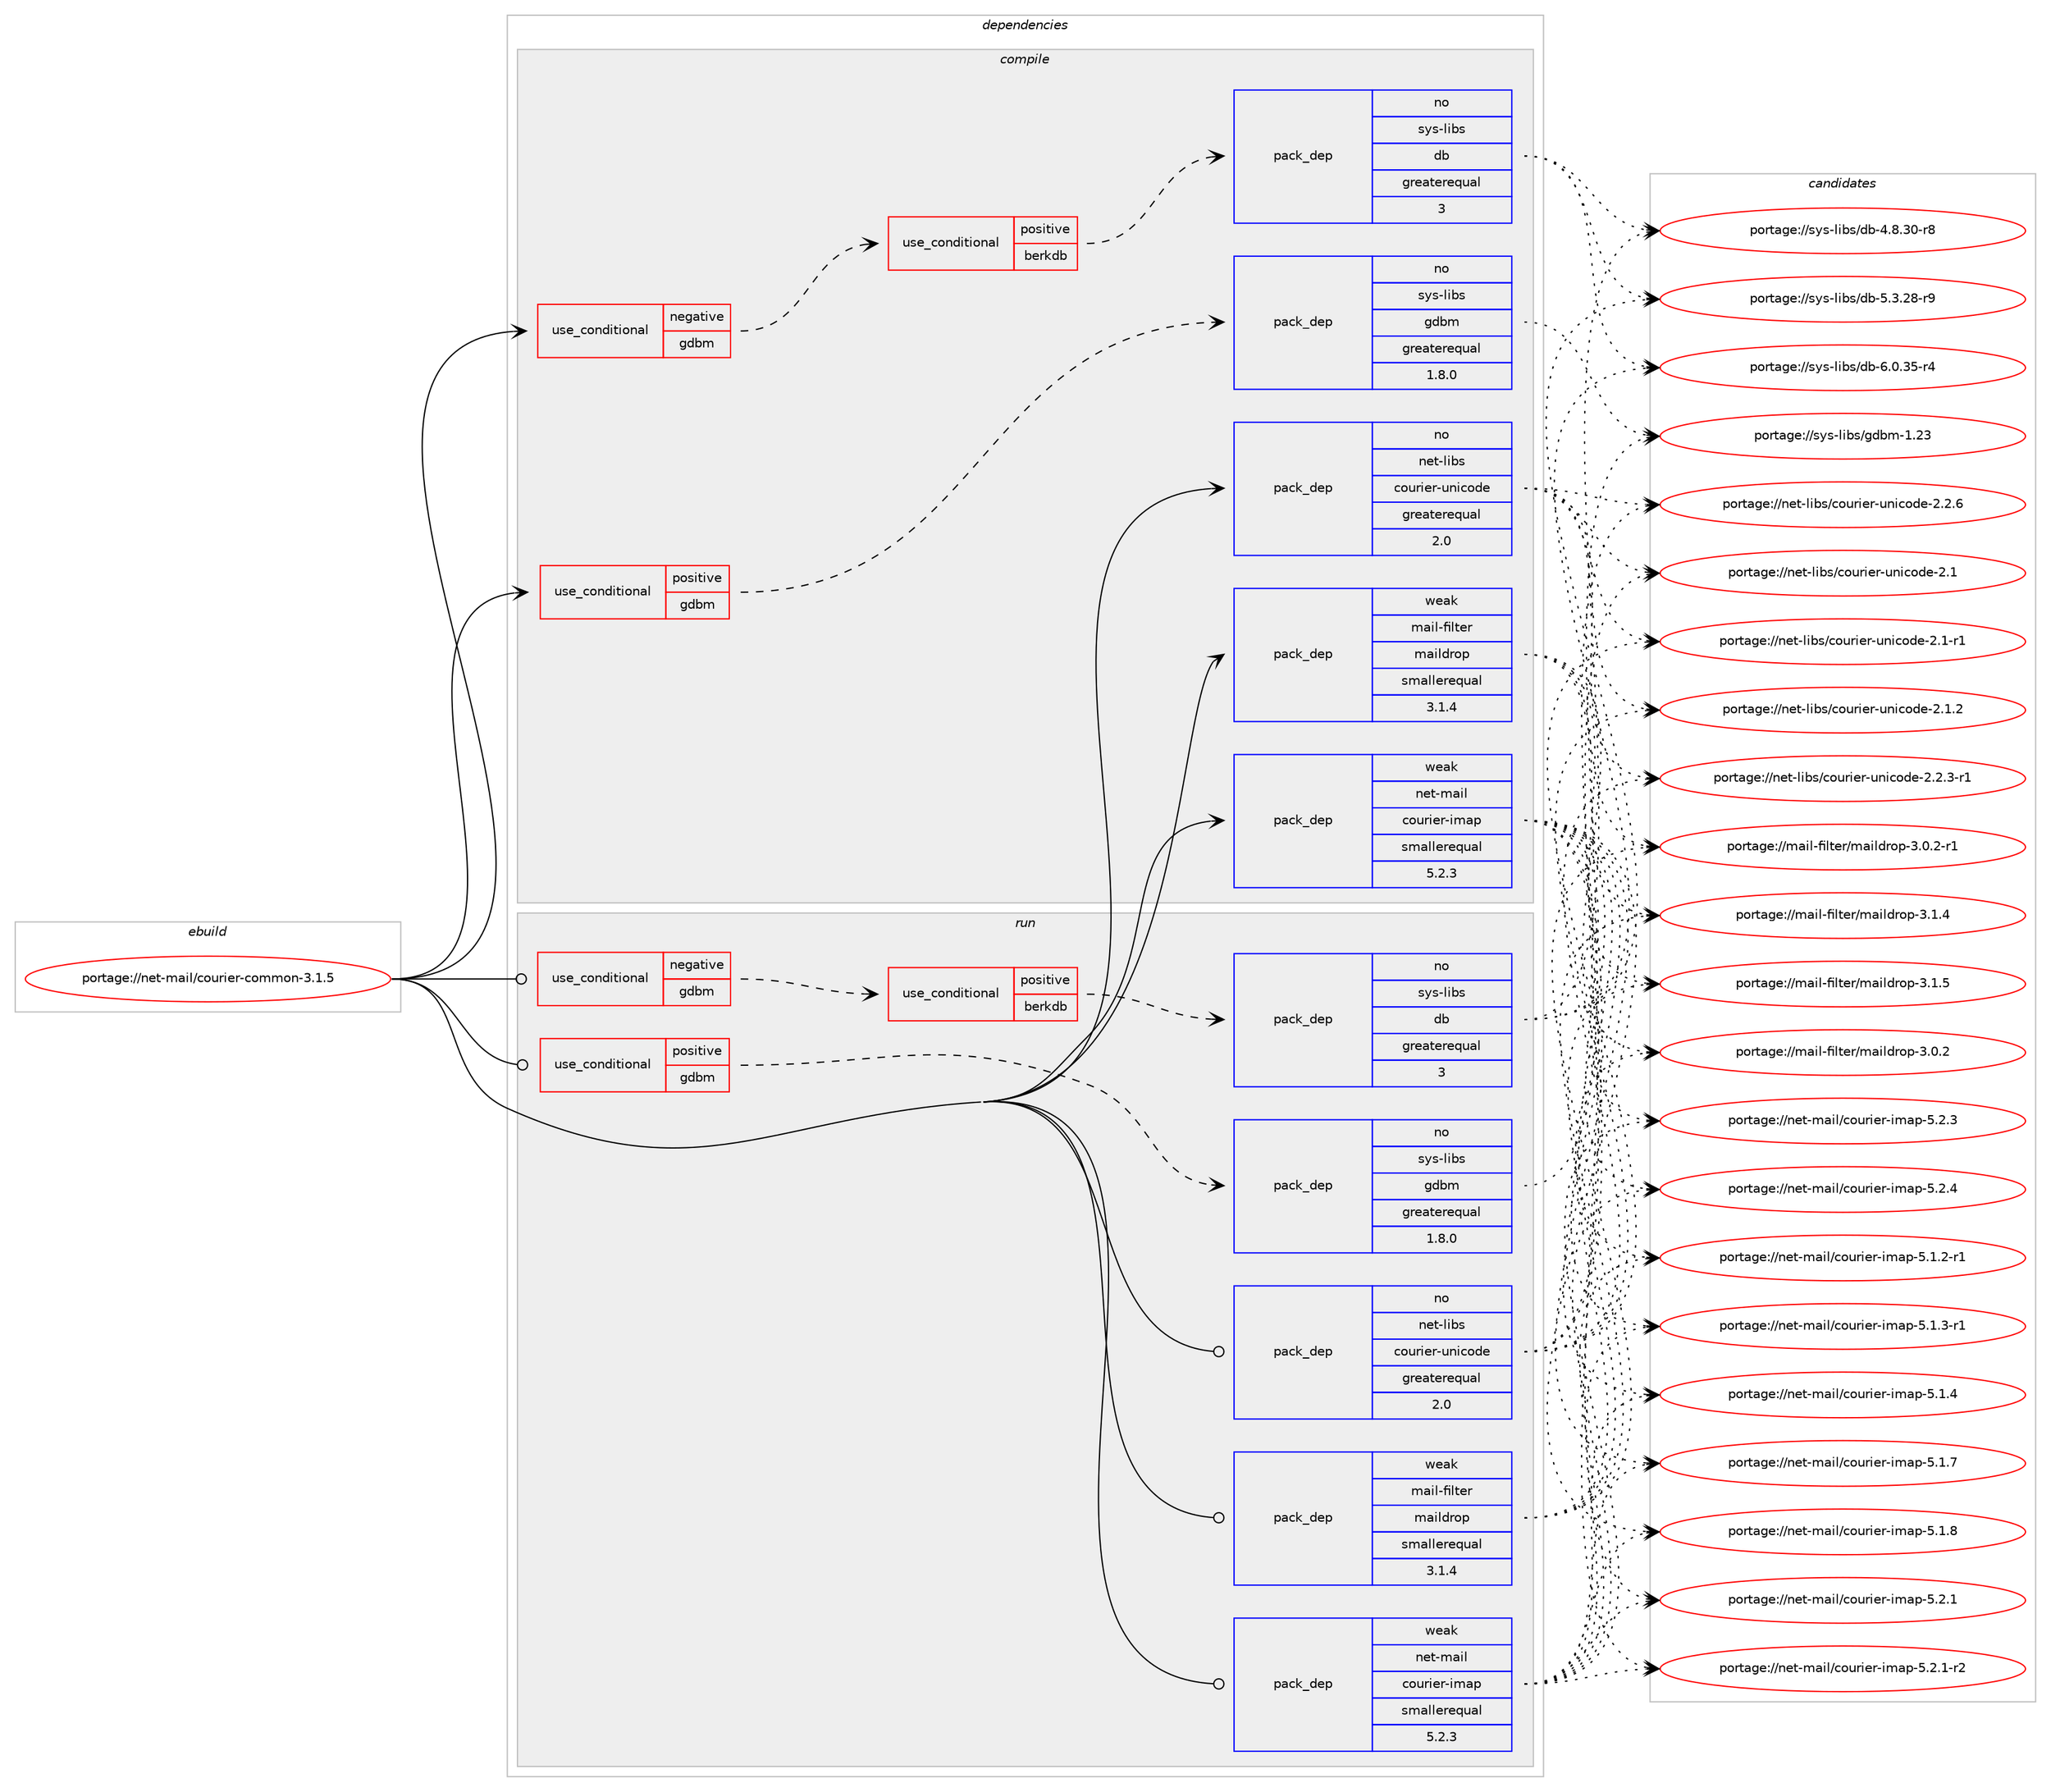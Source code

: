 digraph prolog {

# *************
# Graph options
# *************

newrank=true;
concentrate=true;
compound=true;
graph [rankdir=LR,fontname=Helvetica,fontsize=10,ranksep=1.5];#, ranksep=2.5, nodesep=0.2];
edge  [arrowhead=vee];
node  [fontname=Helvetica,fontsize=10];

# **********
# The ebuild
# **********

subgraph cluster_leftcol {
color=gray;
rank=same;
label=<<i>ebuild</i>>;
id [label="portage://net-mail/courier-common-3.1.5", color=red, width=4, href="../net-mail/courier-common-3.1.5.svg"];
}

# ****************
# The dependencies
# ****************

subgraph cluster_midcol {
color=gray;
label=<<i>dependencies</i>>;
subgraph cluster_compile {
fillcolor="#eeeeee";
style=filled;
label=<<i>compile</i>>;
subgraph cond891 {
dependency1247 [label=<<TABLE BORDER="0" CELLBORDER="1" CELLSPACING="0" CELLPADDING="4"><TR><TD ROWSPAN="3" CELLPADDING="10">use_conditional</TD></TR><TR><TD>negative</TD></TR><TR><TD>gdbm</TD></TR></TABLE>>, shape=none, color=red];
subgraph cond892 {
dependency1248 [label=<<TABLE BORDER="0" CELLBORDER="1" CELLSPACING="0" CELLPADDING="4"><TR><TD ROWSPAN="3" CELLPADDING="10">use_conditional</TD></TR><TR><TD>positive</TD></TR><TR><TD>berkdb</TD></TR></TABLE>>, shape=none, color=red];
subgraph pack350 {
dependency1249 [label=<<TABLE BORDER="0" CELLBORDER="1" CELLSPACING="0" CELLPADDING="4" WIDTH="220"><TR><TD ROWSPAN="6" CELLPADDING="30">pack_dep</TD></TR><TR><TD WIDTH="110">no</TD></TR><TR><TD>sys-libs</TD></TR><TR><TD>db</TD></TR><TR><TD>greaterequal</TD></TR><TR><TD>3</TD></TR></TABLE>>, shape=none, color=blue];
}
dependency1248:e -> dependency1249:w [weight=20,style="dashed",arrowhead="vee"];
}
dependency1247:e -> dependency1248:w [weight=20,style="dashed",arrowhead="vee"];
}
id:e -> dependency1247:w [weight=20,style="solid",arrowhead="vee"];
subgraph cond893 {
dependency1250 [label=<<TABLE BORDER="0" CELLBORDER="1" CELLSPACING="0" CELLPADDING="4"><TR><TD ROWSPAN="3" CELLPADDING="10">use_conditional</TD></TR><TR><TD>positive</TD></TR><TR><TD>gdbm</TD></TR></TABLE>>, shape=none, color=red];
subgraph pack351 {
dependency1251 [label=<<TABLE BORDER="0" CELLBORDER="1" CELLSPACING="0" CELLPADDING="4" WIDTH="220"><TR><TD ROWSPAN="6" CELLPADDING="30">pack_dep</TD></TR><TR><TD WIDTH="110">no</TD></TR><TR><TD>sys-libs</TD></TR><TR><TD>gdbm</TD></TR><TR><TD>greaterequal</TD></TR><TR><TD>1.8.0</TD></TR></TABLE>>, shape=none, color=blue];
}
dependency1250:e -> dependency1251:w [weight=20,style="dashed",arrowhead="vee"];
}
id:e -> dependency1250:w [weight=20,style="solid",arrowhead="vee"];
subgraph pack352 {
dependency1252 [label=<<TABLE BORDER="0" CELLBORDER="1" CELLSPACING="0" CELLPADDING="4" WIDTH="220"><TR><TD ROWSPAN="6" CELLPADDING="30">pack_dep</TD></TR><TR><TD WIDTH="110">no</TD></TR><TR><TD>net-libs</TD></TR><TR><TD>courier-unicode</TD></TR><TR><TD>greaterequal</TD></TR><TR><TD>2.0</TD></TR></TABLE>>, shape=none, color=blue];
}
id:e -> dependency1252:w [weight=20,style="solid",arrowhead="vee"];
subgraph pack353 {
dependency1253 [label=<<TABLE BORDER="0" CELLBORDER="1" CELLSPACING="0" CELLPADDING="4" WIDTH="220"><TR><TD ROWSPAN="6" CELLPADDING="30">pack_dep</TD></TR><TR><TD WIDTH="110">weak</TD></TR><TR><TD>mail-filter</TD></TR><TR><TD>maildrop</TD></TR><TR><TD>smallerequal</TD></TR><TR><TD>3.1.4</TD></TR></TABLE>>, shape=none, color=blue];
}
id:e -> dependency1253:w [weight=20,style="solid",arrowhead="vee"];
# *** BEGIN UNKNOWN DEPENDENCY TYPE (TODO) ***
# id -> package_dependency(portage://net-mail/courier-common-3.1.5,install,weak,mail-mta,courier,none,[,,],[],[])
# *** END UNKNOWN DEPENDENCY TYPE (TODO) ***

subgraph pack354 {
dependency1254 [label=<<TABLE BORDER="0" CELLBORDER="1" CELLSPACING="0" CELLPADDING="4" WIDTH="220"><TR><TD ROWSPAN="6" CELLPADDING="30">pack_dep</TD></TR><TR><TD WIDTH="110">weak</TD></TR><TR><TD>net-mail</TD></TR><TR><TD>courier-imap</TD></TR><TR><TD>smallerequal</TD></TR><TR><TD>5.2.3</TD></TR></TABLE>>, shape=none, color=blue];
}
id:e -> dependency1254:w [weight=20,style="solid",arrowhead="vee"];
# *** BEGIN UNKNOWN DEPENDENCY TYPE (TODO) ***
# id -> package_dependency(portage://net-mail/courier-common-3.1.5,install,weak,net-mail,courier-makedat,none,[,,],[],[])
# *** END UNKNOWN DEPENDENCY TYPE (TODO) ***

}
subgraph cluster_compileandrun {
fillcolor="#eeeeee";
style=filled;
label=<<i>compile and run</i>>;
}
subgraph cluster_run {
fillcolor="#eeeeee";
style=filled;
label=<<i>run</i>>;
subgraph cond894 {
dependency1255 [label=<<TABLE BORDER="0" CELLBORDER="1" CELLSPACING="0" CELLPADDING="4"><TR><TD ROWSPAN="3" CELLPADDING="10">use_conditional</TD></TR><TR><TD>negative</TD></TR><TR><TD>gdbm</TD></TR></TABLE>>, shape=none, color=red];
subgraph cond895 {
dependency1256 [label=<<TABLE BORDER="0" CELLBORDER="1" CELLSPACING="0" CELLPADDING="4"><TR><TD ROWSPAN="3" CELLPADDING="10">use_conditional</TD></TR><TR><TD>positive</TD></TR><TR><TD>berkdb</TD></TR></TABLE>>, shape=none, color=red];
subgraph pack355 {
dependency1257 [label=<<TABLE BORDER="0" CELLBORDER="1" CELLSPACING="0" CELLPADDING="4" WIDTH="220"><TR><TD ROWSPAN="6" CELLPADDING="30">pack_dep</TD></TR><TR><TD WIDTH="110">no</TD></TR><TR><TD>sys-libs</TD></TR><TR><TD>db</TD></TR><TR><TD>greaterequal</TD></TR><TR><TD>3</TD></TR></TABLE>>, shape=none, color=blue];
}
dependency1256:e -> dependency1257:w [weight=20,style="dashed",arrowhead="vee"];
}
dependency1255:e -> dependency1256:w [weight=20,style="dashed",arrowhead="vee"];
}
id:e -> dependency1255:w [weight=20,style="solid",arrowhead="odot"];
subgraph cond896 {
dependency1258 [label=<<TABLE BORDER="0" CELLBORDER="1" CELLSPACING="0" CELLPADDING="4"><TR><TD ROWSPAN="3" CELLPADDING="10">use_conditional</TD></TR><TR><TD>positive</TD></TR><TR><TD>gdbm</TD></TR></TABLE>>, shape=none, color=red];
subgraph pack356 {
dependency1259 [label=<<TABLE BORDER="0" CELLBORDER="1" CELLSPACING="0" CELLPADDING="4" WIDTH="220"><TR><TD ROWSPAN="6" CELLPADDING="30">pack_dep</TD></TR><TR><TD WIDTH="110">no</TD></TR><TR><TD>sys-libs</TD></TR><TR><TD>gdbm</TD></TR><TR><TD>greaterequal</TD></TR><TR><TD>1.8.0</TD></TR></TABLE>>, shape=none, color=blue];
}
dependency1258:e -> dependency1259:w [weight=20,style="dashed",arrowhead="vee"];
}
id:e -> dependency1258:w [weight=20,style="solid",arrowhead="odot"];
subgraph pack357 {
dependency1260 [label=<<TABLE BORDER="0" CELLBORDER="1" CELLSPACING="0" CELLPADDING="4" WIDTH="220"><TR><TD ROWSPAN="6" CELLPADDING="30">pack_dep</TD></TR><TR><TD WIDTH="110">no</TD></TR><TR><TD>net-libs</TD></TR><TR><TD>courier-unicode</TD></TR><TR><TD>greaterequal</TD></TR><TR><TD>2.0</TD></TR></TABLE>>, shape=none, color=blue];
}
id:e -> dependency1260:w [weight=20,style="solid",arrowhead="odot"];
subgraph pack358 {
dependency1261 [label=<<TABLE BORDER="0" CELLBORDER="1" CELLSPACING="0" CELLPADDING="4" WIDTH="220"><TR><TD ROWSPAN="6" CELLPADDING="30">pack_dep</TD></TR><TR><TD WIDTH="110">weak</TD></TR><TR><TD>mail-filter</TD></TR><TR><TD>maildrop</TD></TR><TR><TD>smallerequal</TD></TR><TR><TD>3.1.4</TD></TR></TABLE>>, shape=none, color=blue];
}
id:e -> dependency1261:w [weight=20,style="solid",arrowhead="odot"];
# *** BEGIN UNKNOWN DEPENDENCY TYPE (TODO) ***
# id -> package_dependency(portage://net-mail/courier-common-3.1.5,run,weak,mail-mta,courier,none,[,,],[],[])
# *** END UNKNOWN DEPENDENCY TYPE (TODO) ***

subgraph pack359 {
dependency1262 [label=<<TABLE BORDER="0" CELLBORDER="1" CELLSPACING="0" CELLPADDING="4" WIDTH="220"><TR><TD ROWSPAN="6" CELLPADDING="30">pack_dep</TD></TR><TR><TD WIDTH="110">weak</TD></TR><TR><TD>net-mail</TD></TR><TR><TD>courier-imap</TD></TR><TR><TD>smallerequal</TD></TR><TR><TD>5.2.3</TD></TR></TABLE>>, shape=none, color=blue];
}
id:e -> dependency1262:w [weight=20,style="solid",arrowhead="odot"];
# *** BEGIN UNKNOWN DEPENDENCY TYPE (TODO) ***
# id -> package_dependency(portage://net-mail/courier-common-3.1.5,run,weak,net-mail,courier-makedat,none,[,,],[],[])
# *** END UNKNOWN DEPENDENCY TYPE (TODO) ***

}
}

# **************
# The candidates
# **************

subgraph cluster_choices {
rank=same;
color=gray;
label=<<i>candidates</i>>;

subgraph choice350 {
color=black;
nodesep=1;
choice11512111545108105981154710098455246564651484511456 [label="portage://sys-libs/db-4.8.30-r8", color=red, width=4,href="../sys-libs/db-4.8.30-r8.svg"];
choice11512111545108105981154710098455346514650564511457 [label="portage://sys-libs/db-5.3.28-r9", color=red, width=4,href="../sys-libs/db-5.3.28-r9.svg"];
choice11512111545108105981154710098455446484651534511452 [label="portage://sys-libs/db-6.0.35-r4", color=red, width=4,href="../sys-libs/db-6.0.35-r4.svg"];
dependency1249:e -> choice11512111545108105981154710098455246564651484511456:w [style=dotted,weight="100"];
dependency1249:e -> choice11512111545108105981154710098455346514650564511457:w [style=dotted,weight="100"];
dependency1249:e -> choice11512111545108105981154710098455446484651534511452:w [style=dotted,weight="100"];
}
subgraph choice351 {
color=black;
nodesep=1;
choice115121115451081059811547103100981094549465051 [label="portage://sys-libs/gdbm-1.23", color=red, width=4,href="../sys-libs/gdbm-1.23.svg"];
dependency1251:e -> choice115121115451081059811547103100981094549465051:w [style=dotted,weight="100"];
}
subgraph choice352 {
color=black;
nodesep=1;
choice11010111645108105981154799111117114105101114451171101059911110010145504649 [label="portage://net-libs/courier-unicode-2.1", color=red, width=4,href="../net-libs/courier-unicode-2.1.svg"];
choice110101116451081059811547991111171141051011144511711010599111100101455046494511449 [label="portage://net-libs/courier-unicode-2.1-r1", color=red, width=4,href="../net-libs/courier-unicode-2.1-r1.svg"];
choice110101116451081059811547991111171141051011144511711010599111100101455046494650 [label="portage://net-libs/courier-unicode-2.1.2", color=red, width=4,href="../net-libs/courier-unicode-2.1.2.svg"];
choice1101011164510810598115479911111711410510111445117110105991111001014550465046514511449 [label="portage://net-libs/courier-unicode-2.2.3-r1", color=red, width=4,href="../net-libs/courier-unicode-2.2.3-r1.svg"];
choice110101116451081059811547991111171141051011144511711010599111100101455046504654 [label="portage://net-libs/courier-unicode-2.2.6", color=red, width=4,href="../net-libs/courier-unicode-2.2.6.svg"];
dependency1252:e -> choice11010111645108105981154799111117114105101114451171101059911110010145504649:w [style=dotted,weight="100"];
dependency1252:e -> choice110101116451081059811547991111171141051011144511711010599111100101455046494511449:w [style=dotted,weight="100"];
dependency1252:e -> choice110101116451081059811547991111171141051011144511711010599111100101455046494650:w [style=dotted,weight="100"];
dependency1252:e -> choice1101011164510810598115479911111711410510111445117110105991111001014550465046514511449:w [style=dotted,weight="100"];
dependency1252:e -> choice110101116451081059811547991111171141051011144511711010599111100101455046504654:w [style=dotted,weight="100"];
}
subgraph choice353 {
color=black;
nodesep=1;
choice10997105108451021051081161011144710997105108100114111112455146484650 [label="portage://mail-filter/maildrop-3.0.2", color=red, width=4,href="../mail-filter/maildrop-3.0.2.svg"];
choice109971051084510210510811610111447109971051081001141111124551464846504511449 [label="portage://mail-filter/maildrop-3.0.2-r1", color=red, width=4,href="../mail-filter/maildrop-3.0.2-r1.svg"];
choice10997105108451021051081161011144710997105108100114111112455146494652 [label="portage://mail-filter/maildrop-3.1.4", color=red, width=4,href="../mail-filter/maildrop-3.1.4.svg"];
choice10997105108451021051081161011144710997105108100114111112455146494653 [label="portage://mail-filter/maildrop-3.1.5", color=red, width=4,href="../mail-filter/maildrop-3.1.5.svg"];
dependency1253:e -> choice10997105108451021051081161011144710997105108100114111112455146484650:w [style=dotted,weight="100"];
dependency1253:e -> choice109971051084510210510811610111447109971051081001141111124551464846504511449:w [style=dotted,weight="100"];
dependency1253:e -> choice10997105108451021051081161011144710997105108100114111112455146494652:w [style=dotted,weight="100"];
dependency1253:e -> choice10997105108451021051081161011144710997105108100114111112455146494653:w [style=dotted,weight="100"];
}
subgraph choice354 {
color=black;
nodesep=1;
choice1101011164510997105108479911111711410510111445105109971124553464946504511449 [label="portage://net-mail/courier-imap-5.1.2-r1", color=red, width=4,href="../net-mail/courier-imap-5.1.2-r1.svg"];
choice1101011164510997105108479911111711410510111445105109971124553464946514511449 [label="portage://net-mail/courier-imap-5.1.3-r1", color=red, width=4,href="../net-mail/courier-imap-5.1.3-r1.svg"];
choice110101116451099710510847991111171141051011144510510997112455346494652 [label="portage://net-mail/courier-imap-5.1.4", color=red, width=4,href="../net-mail/courier-imap-5.1.4.svg"];
choice110101116451099710510847991111171141051011144510510997112455346494655 [label="portage://net-mail/courier-imap-5.1.7", color=red, width=4,href="../net-mail/courier-imap-5.1.7.svg"];
choice110101116451099710510847991111171141051011144510510997112455346494656 [label="portage://net-mail/courier-imap-5.1.8", color=red, width=4,href="../net-mail/courier-imap-5.1.8.svg"];
choice110101116451099710510847991111171141051011144510510997112455346504649 [label="portage://net-mail/courier-imap-5.2.1", color=red, width=4,href="../net-mail/courier-imap-5.2.1.svg"];
choice1101011164510997105108479911111711410510111445105109971124553465046494511450 [label="portage://net-mail/courier-imap-5.2.1-r2", color=red, width=4,href="../net-mail/courier-imap-5.2.1-r2.svg"];
choice110101116451099710510847991111171141051011144510510997112455346504651 [label="portage://net-mail/courier-imap-5.2.3", color=red, width=4,href="../net-mail/courier-imap-5.2.3.svg"];
choice110101116451099710510847991111171141051011144510510997112455346504652 [label="portage://net-mail/courier-imap-5.2.4", color=red, width=4,href="../net-mail/courier-imap-5.2.4.svg"];
dependency1254:e -> choice1101011164510997105108479911111711410510111445105109971124553464946504511449:w [style=dotted,weight="100"];
dependency1254:e -> choice1101011164510997105108479911111711410510111445105109971124553464946514511449:w [style=dotted,weight="100"];
dependency1254:e -> choice110101116451099710510847991111171141051011144510510997112455346494652:w [style=dotted,weight="100"];
dependency1254:e -> choice110101116451099710510847991111171141051011144510510997112455346494655:w [style=dotted,weight="100"];
dependency1254:e -> choice110101116451099710510847991111171141051011144510510997112455346494656:w [style=dotted,weight="100"];
dependency1254:e -> choice110101116451099710510847991111171141051011144510510997112455346504649:w [style=dotted,weight="100"];
dependency1254:e -> choice1101011164510997105108479911111711410510111445105109971124553465046494511450:w [style=dotted,weight="100"];
dependency1254:e -> choice110101116451099710510847991111171141051011144510510997112455346504651:w [style=dotted,weight="100"];
dependency1254:e -> choice110101116451099710510847991111171141051011144510510997112455346504652:w [style=dotted,weight="100"];
}
subgraph choice355 {
color=black;
nodesep=1;
choice11512111545108105981154710098455246564651484511456 [label="portage://sys-libs/db-4.8.30-r8", color=red, width=4,href="../sys-libs/db-4.8.30-r8.svg"];
choice11512111545108105981154710098455346514650564511457 [label="portage://sys-libs/db-5.3.28-r9", color=red, width=4,href="../sys-libs/db-5.3.28-r9.svg"];
choice11512111545108105981154710098455446484651534511452 [label="portage://sys-libs/db-6.0.35-r4", color=red, width=4,href="../sys-libs/db-6.0.35-r4.svg"];
dependency1257:e -> choice11512111545108105981154710098455246564651484511456:w [style=dotted,weight="100"];
dependency1257:e -> choice11512111545108105981154710098455346514650564511457:w [style=dotted,weight="100"];
dependency1257:e -> choice11512111545108105981154710098455446484651534511452:w [style=dotted,weight="100"];
}
subgraph choice356 {
color=black;
nodesep=1;
choice115121115451081059811547103100981094549465051 [label="portage://sys-libs/gdbm-1.23", color=red, width=4,href="../sys-libs/gdbm-1.23.svg"];
dependency1259:e -> choice115121115451081059811547103100981094549465051:w [style=dotted,weight="100"];
}
subgraph choice357 {
color=black;
nodesep=1;
choice11010111645108105981154799111117114105101114451171101059911110010145504649 [label="portage://net-libs/courier-unicode-2.1", color=red, width=4,href="../net-libs/courier-unicode-2.1.svg"];
choice110101116451081059811547991111171141051011144511711010599111100101455046494511449 [label="portage://net-libs/courier-unicode-2.1-r1", color=red, width=4,href="../net-libs/courier-unicode-2.1-r1.svg"];
choice110101116451081059811547991111171141051011144511711010599111100101455046494650 [label="portage://net-libs/courier-unicode-2.1.2", color=red, width=4,href="../net-libs/courier-unicode-2.1.2.svg"];
choice1101011164510810598115479911111711410510111445117110105991111001014550465046514511449 [label="portage://net-libs/courier-unicode-2.2.3-r1", color=red, width=4,href="../net-libs/courier-unicode-2.2.3-r1.svg"];
choice110101116451081059811547991111171141051011144511711010599111100101455046504654 [label="portage://net-libs/courier-unicode-2.2.6", color=red, width=4,href="../net-libs/courier-unicode-2.2.6.svg"];
dependency1260:e -> choice11010111645108105981154799111117114105101114451171101059911110010145504649:w [style=dotted,weight="100"];
dependency1260:e -> choice110101116451081059811547991111171141051011144511711010599111100101455046494511449:w [style=dotted,weight="100"];
dependency1260:e -> choice110101116451081059811547991111171141051011144511711010599111100101455046494650:w [style=dotted,weight="100"];
dependency1260:e -> choice1101011164510810598115479911111711410510111445117110105991111001014550465046514511449:w [style=dotted,weight="100"];
dependency1260:e -> choice110101116451081059811547991111171141051011144511711010599111100101455046504654:w [style=dotted,weight="100"];
}
subgraph choice358 {
color=black;
nodesep=1;
choice10997105108451021051081161011144710997105108100114111112455146484650 [label="portage://mail-filter/maildrop-3.0.2", color=red, width=4,href="../mail-filter/maildrop-3.0.2.svg"];
choice109971051084510210510811610111447109971051081001141111124551464846504511449 [label="portage://mail-filter/maildrop-3.0.2-r1", color=red, width=4,href="../mail-filter/maildrop-3.0.2-r1.svg"];
choice10997105108451021051081161011144710997105108100114111112455146494652 [label="portage://mail-filter/maildrop-3.1.4", color=red, width=4,href="../mail-filter/maildrop-3.1.4.svg"];
choice10997105108451021051081161011144710997105108100114111112455146494653 [label="portage://mail-filter/maildrop-3.1.5", color=red, width=4,href="../mail-filter/maildrop-3.1.5.svg"];
dependency1261:e -> choice10997105108451021051081161011144710997105108100114111112455146484650:w [style=dotted,weight="100"];
dependency1261:e -> choice109971051084510210510811610111447109971051081001141111124551464846504511449:w [style=dotted,weight="100"];
dependency1261:e -> choice10997105108451021051081161011144710997105108100114111112455146494652:w [style=dotted,weight="100"];
dependency1261:e -> choice10997105108451021051081161011144710997105108100114111112455146494653:w [style=dotted,weight="100"];
}
subgraph choice359 {
color=black;
nodesep=1;
choice1101011164510997105108479911111711410510111445105109971124553464946504511449 [label="portage://net-mail/courier-imap-5.1.2-r1", color=red, width=4,href="../net-mail/courier-imap-5.1.2-r1.svg"];
choice1101011164510997105108479911111711410510111445105109971124553464946514511449 [label="portage://net-mail/courier-imap-5.1.3-r1", color=red, width=4,href="../net-mail/courier-imap-5.1.3-r1.svg"];
choice110101116451099710510847991111171141051011144510510997112455346494652 [label="portage://net-mail/courier-imap-5.1.4", color=red, width=4,href="../net-mail/courier-imap-5.1.4.svg"];
choice110101116451099710510847991111171141051011144510510997112455346494655 [label="portage://net-mail/courier-imap-5.1.7", color=red, width=4,href="../net-mail/courier-imap-5.1.7.svg"];
choice110101116451099710510847991111171141051011144510510997112455346494656 [label="portage://net-mail/courier-imap-5.1.8", color=red, width=4,href="../net-mail/courier-imap-5.1.8.svg"];
choice110101116451099710510847991111171141051011144510510997112455346504649 [label="portage://net-mail/courier-imap-5.2.1", color=red, width=4,href="../net-mail/courier-imap-5.2.1.svg"];
choice1101011164510997105108479911111711410510111445105109971124553465046494511450 [label="portage://net-mail/courier-imap-5.2.1-r2", color=red, width=4,href="../net-mail/courier-imap-5.2.1-r2.svg"];
choice110101116451099710510847991111171141051011144510510997112455346504651 [label="portage://net-mail/courier-imap-5.2.3", color=red, width=4,href="../net-mail/courier-imap-5.2.3.svg"];
choice110101116451099710510847991111171141051011144510510997112455346504652 [label="portage://net-mail/courier-imap-5.2.4", color=red, width=4,href="../net-mail/courier-imap-5.2.4.svg"];
dependency1262:e -> choice1101011164510997105108479911111711410510111445105109971124553464946504511449:w [style=dotted,weight="100"];
dependency1262:e -> choice1101011164510997105108479911111711410510111445105109971124553464946514511449:w [style=dotted,weight="100"];
dependency1262:e -> choice110101116451099710510847991111171141051011144510510997112455346494652:w [style=dotted,weight="100"];
dependency1262:e -> choice110101116451099710510847991111171141051011144510510997112455346494655:w [style=dotted,weight="100"];
dependency1262:e -> choice110101116451099710510847991111171141051011144510510997112455346494656:w [style=dotted,weight="100"];
dependency1262:e -> choice110101116451099710510847991111171141051011144510510997112455346504649:w [style=dotted,weight="100"];
dependency1262:e -> choice1101011164510997105108479911111711410510111445105109971124553465046494511450:w [style=dotted,weight="100"];
dependency1262:e -> choice110101116451099710510847991111171141051011144510510997112455346504651:w [style=dotted,weight="100"];
dependency1262:e -> choice110101116451099710510847991111171141051011144510510997112455346504652:w [style=dotted,weight="100"];
}
}

}
